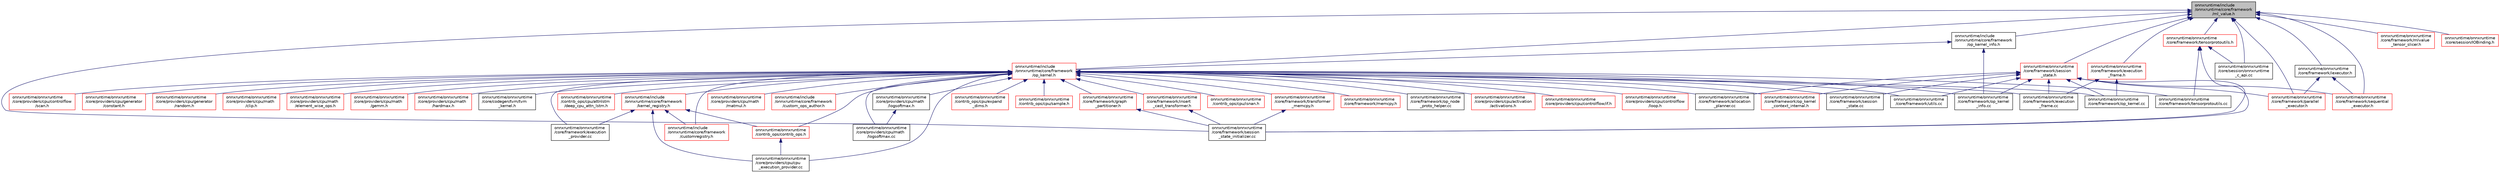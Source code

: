 digraph "onnxruntime/include/onnxruntime/core/framework/ml_value.h"
{
  edge [fontname="Helvetica",fontsize="10",labelfontname="Helvetica",labelfontsize="10"];
  node [fontname="Helvetica",fontsize="10",shape=record];
  Node39 [label="onnxruntime/include\l/onnxruntime/core/framework\l/ml_value.h",height=0.2,width=0.4,color="black", fillcolor="grey75", style="filled", fontcolor="black"];
  Node39 -> Node40 [dir="back",color="midnightblue",fontsize="10",style="solid",fontname="Helvetica"];
  Node40 [label="onnxruntime/include\l/onnxruntime/core/framework\l/op_kernel.h",height=0.2,width=0.4,color="red", fillcolor="white", style="filled",URL="$op__kernel_8h.html"];
  Node40 -> Node41 [dir="back",color="midnightblue",fontsize="10",style="solid",fontname="Helvetica"];
  Node41 [label="onnxruntime/include\l/onnxruntime/core/framework\l/custom_ops_author.h",height=0.2,width=0.4,color="red", fillcolor="white", style="filled",URL="$custom__ops__author_8h.html"];
  Node40 -> Node45 [dir="back",color="midnightblue",fontsize="10",style="solid",fontname="Helvetica"];
  Node45 [label="onnxruntime/include\l/onnxruntime/core/framework\l/customregistry.h",height=0.2,width=0.4,color="red", fillcolor="white", style="filled",URL="$customregistry_8h.html"];
  Node40 -> Node48 [dir="back",color="midnightblue",fontsize="10",style="solid",fontname="Helvetica"];
  Node48 [label="onnxruntime/include\l/onnxruntime/core/framework\l/kernel_registry.h",height=0.2,width=0.4,color="red", fillcolor="white", style="filled",URL="$kernel__registry_8h.html"];
  Node48 -> Node45 [dir="back",color="midnightblue",fontsize="10",style="solid",fontname="Helvetica"];
  Node48 -> Node49 [dir="back",color="midnightblue",fontsize="10",style="solid",fontname="Helvetica"];
  Node49 [label="onnxruntime/onnxruntime\l/contrib_ops/contrib_ops.h",height=0.2,width=0.4,color="red", fillcolor="white", style="filled",URL="$contrib__ops_8h.html"];
  Node49 -> Node52 [dir="back",color="midnightblue",fontsize="10",style="solid",fontname="Helvetica"];
  Node52 [label="onnxruntime/onnxruntime\l/core/providers/cpu/cpu\l_execution_provider.cc",height=0.2,width=0.4,color="black", fillcolor="white", style="filled",URL="$cpu__execution__provider_8cc.html"];
  Node48 -> Node53 [dir="back",color="midnightblue",fontsize="10",style="solid",fontname="Helvetica"];
  Node53 [label="onnxruntime/onnxruntime\l/core/framework/execution\l_provider.cc",height=0.2,width=0.4,color="black", fillcolor="white", style="filled",URL="$execution__provider_8cc.html"];
  Node48 -> Node52 [dir="back",color="midnightblue",fontsize="10",style="solid",fontname="Helvetica"];
  Node40 -> Node49 [dir="back",color="midnightblue",fontsize="10",style="solid",fontname="Helvetica"];
  Node40 -> Node58 [dir="back",color="midnightblue",fontsize="10",style="solid",fontname="Helvetica"];
  Node58 [label="onnxruntime/onnxruntime\l/contrib_ops/cpu/attnlstm\l/deep_cpu_attn_lstm.h",height=0.2,width=0.4,color="red", fillcolor="white", style="filled",URL="$deep__cpu__attn__lstm_8h.html"];
  Node40 -> Node60 [dir="back",color="midnightblue",fontsize="10",style="solid",fontname="Helvetica"];
  Node60 [label="onnxruntime/onnxruntime\l/contrib_ops/cpu/expand\l_dims.h",height=0.2,width=0.4,color="red", fillcolor="white", style="filled",URL="$expand__dims_8h.html"];
  Node40 -> Node62 [dir="back",color="midnightblue",fontsize="10",style="solid",fontname="Helvetica"];
  Node62 [label="onnxruntime/onnxruntime\l/contrib_ops/cpu/sample.h",height=0.2,width=0.4,color="red", fillcolor="white", style="filled",URL="$sample_8h.html"];
  Node40 -> Node64 [dir="back",color="midnightblue",fontsize="10",style="solid",fontname="Helvetica"];
  Node64 [label="onnxruntime/onnxruntime\l/contrib_ops/cpu/isnan.h",height=0.2,width=0.4,color="red", fillcolor="white", style="filled",URL="$isnan_8h.html"];
  Node40 -> Node66 [dir="back",color="midnightblue",fontsize="10",style="solid",fontname="Helvetica"];
  Node66 [label="onnxruntime/onnxruntime\l/core/codegen/tvm/tvm\l_kernel.h",height=0.2,width=0.4,color="black", fillcolor="white", style="filled",URL="$tvm__kernel_8h.html"];
  Node40 -> Node67 [dir="back",color="midnightblue",fontsize="10",style="solid",fontname="Helvetica"];
  Node67 [label="onnxruntime/onnxruntime\l/core/framework/allocation\l_planner.cc",height=0.2,width=0.4,color="black", fillcolor="white", style="filled",URL="$allocation__planner_8cc.html"];
  Node40 -> Node68 [dir="back",color="midnightblue",fontsize="10",style="solid",fontname="Helvetica"];
  Node68 [label="onnxruntime/onnxruntime\l/core/framework/execution\l_frame.cc",height=0.2,width=0.4,color="black", fillcolor="white", style="filled",URL="$execution__frame_8cc.html"];
  Node40 -> Node53 [dir="back",color="midnightblue",fontsize="10",style="solid",fontname="Helvetica"];
  Node40 -> Node69 [dir="back",color="midnightblue",fontsize="10",style="solid",fontname="Helvetica"];
  Node69 [label="onnxruntime/onnxruntime\l/core/framework/graph\l_partitioner.h",height=0.2,width=0.4,color="red", fillcolor="white", style="filled",URL="$graph__partitioner_8h.html"];
  Node69 -> Node70 [dir="back",color="midnightblue",fontsize="10",style="solid",fontname="Helvetica"];
  Node70 [label="onnxruntime/onnxruntime\l/core/framework/session\l_state_initializer.cc",height=0.2,width=0.4,color="black", fillcolor="white", style="filled",URL="$session__state__initializer_8cc.html"];
  Node40 -> Node71 [dir="back",color="midnightblue",fontsize="10",style="solid",fontname="Helvetica"];
  Node71 [label="onnxruntime/onnxruntime\l/core/framework/insert\l_cast_transformer.h",height=0.2,width=0.4,color="red", fillcolor="white", style="filled",URL="$insert__cast__transformer_8h.html"];
  Node71 -> Node70 [dir="back",color="midnightblue",fontsize="10",style="solid",fontname="Helvetica"];
  Node40 -> Node73 [dir="back",color="midnightblue",fontsize="10",style="solid",fontname="Helvetica"];
  Node73 [label="onnxruntime/onnxruntime\l/core/framework/memcpy.h",height=0.2,width=0.4,color="red", fillcolor="white", style="filled",URL="$memcpy_8h.html"];
  Node40 -> Node75 [dir="back",color="midnightblue",fontsize="10",style="solid",fontname="Helvetica"];
  Node75 [label="onnxruntime/onnxruntime\l/core/framework/op_kernel.cc",height=0.2,width=0.4,color="black", fillcolor="white", style="filled",URL="$op__kernel_8cc.html"];
  Node40 -> Node76 [dir="back",color="midnightblue",fontsize="10",style="solid",fontname="Helvetica"];
  Node76 [label="onnxruntime/onnxruntime\l/core/framework/op_kernel\l_context_internal.h",height=0.2,width=0.4,color="red", fillcolor="white", style="filled",URL="$op__kernel__context__internal_8h.html"];
  Node40 -> Node82 [dir="back",color="midnightblue",fontsize="10",style="solid",fontname="Helvetica"];
  Node82 [label="onnxruntime/onnxruntime\l/core/framework/op_kernel\l_info.cc",height=0.2,width=0.4,color="black", fillcolor="white", style="filled",URL="$op__kernel__info_8cc.html"];
  Node40 -> Node83 [dir="back",color="midnightblue",fontsize="10",style="solid",fontname="Helvetica"];
  Node83 [label="onnxruntime/onnxruntime\l/core/framework/op_node\l_proto_helper.cc",height=0.2,width=0.4,color="black", fillcolor="white", style="filled",URL="$op__node__proto__helper_8cc.html"];
  Node40 -> Node84 [dir="back",color="midnightblue",fontsize="10",style="solid",fontname="Helvetica"];
  Node84 [label="onnxruntime/onnxruntime\l/core/framework/session\l_state.cc",height=0.2,width=0.4,color="black", fillcolor="white", style="filled",URL="$session__state_8cc.html"];
  Node40 -> Node85 [dir="back",color="midnightblue",fontsize="10",style="solid",fontname="Helvetica"];
  Node85 [label="onnxruntime/onnxruntime\l/core/framework/tensorprotoutils.cc",height=0.2,width=0.4,color="black", fillcolor="white", style="filled",URL="$tensorprotoutils_8cc.html"];
  Node40 -> Node86 [dir="back",color="midnightblue",fontsize="10",style="solid",fontname="Helvetica"];
  Node86 [label="onnxruntime/onnxruntime\l/core/framework/transformer\l_memcpy.h",height=0.2,width=0.4,color="red", fillcolor="white", style="filled",URL="$transformer__memcpy_8h.html"];
  Node86 -> Node70 [dir="back",color="midnightblue",fontsize="10",style="solid",fontname="Helvetica"];
  Node40 -> Node88 [dir="back",color="midnightblue",fontsize="10",style="solid",fontname="Helvetica"];
  Node88 [label="onnxruntime/onnxruntime\l/core/framework/utils.cc",height=0.2,width=0.4,color="black", fillcolor="white", style="filled",URL="$utils_8cc.html"];
  Node40 -> Node89 [dir="back",color="midnightblue",fontsize="10",style="solid",fontname="Helvetica"];
  Node89 [label="onnxruntime/onnxruntime\l/core/providers/cpu/activation\l/activations.h",height=0.2,width=0.4,color="red", fillcolor="white", style="filled",URL="$cpu_2activation_2activations_8h.html"];
  Node40 -> Node91 [dir="back",color="midnightblue",fontsize="10",style="solid",fontname="Helvetica"];
  Node91 [label="onnxruntime/onnxruntime\l/core/providers/cpu/controlflow/if.h",height=0.2,width=0.4,color="red", fillcolor="white", style="filled",URL="$if_8h.html"];
  Node40 -> Node92 [dir="back",color="midnightblue",fontsize="10",style="solid",fontname="Helvetica"];
  Node92 [label="onnxruntime/onnxruntime\l/core/providers/cpu/controlflow\l/loop.h",height=0.2,width=0.4,color="red", fillcolor="white", style="filled",URL="$loop_8h.html"];
  Node40 -> Node93 [dir="back",color="midnightblue",fontsize="10",style="solid",fontname="Helvetica"];
  Node93 [label="onnxruntime/onnxruntime\l/core/providers/cpu/controlflow\l/scan.h",height=0.2,width=0.4,color="red", fillcolor="white", style="filled",URL="$scan_8h.html"];
  Node40 -> Node52 [dir="back",color="midnightblue",fontsize="10",style="solid",fontname="Helvetica"];
  Node40 -> Node94 [dir="back",color="midnightblue",fontsize="10",style="solid",fontname="Helvetica"];
  Node94 [label="onnxruntime/onnxruntime\l/core/providers/cpu/generator\l/constant.h",height=0.2,width=0.4,color="red", fillcolor="white", style="filled",URL="$constant_8h.html"];
  Node40 -> Node96 [dir="back",color="midnightblue",fontsize="10",style="solid",fontname="Helvetica"];
  Node96 [label="onnxruntime/onnxruntime\l/core/providers/cpu/generator\l/random.h",height=0.2,width=0.4,color="red", fillcolor="white", style="filled",URL="$random_8h.html"];
  Node40 -> Node98 [dir="back",color="midnightblue",fontsize="10",style="solid",fontname="Helvetica"];
  Node98 [label="onnxruntime/onnxruntime\l/core/providers/cpu/math\l/clip.h",height=0.2,width=0.4,color="red", fillcolor="white", style="filled",URL="$clip_8h.html"];
  Node40 -> Node100 [dir="back",color="midnightblue",fontsize="10",style="solid",fontname="Helvetica"];
  Node100 [label="onnxruntime/onnxruntime\l/core/providers/cpu/math\l/element_wise_ops.h",height=0.2,width=0.4,color="red", fillcolor="white", style="filled",URL="$element__wise__ops_8h.html"];
  Node40 -> Node102 [dir="back",color="midnightblue",fontsize="10",style="solid",fontname="Helvetica"];
  Node102 [label="onnxruntime/onnxruntime\l/core/providers/cpu/math\l/gemm.h",height=0.2,width=0.4,color="red", fillcolor="white", style="filled",URL="$cpu_2math_2gemm_8h.html"];
  Node40 -> Node104 [dir="back",color="midnightblue",fontsize="10",style="solid",fontname="Helvetica"];
  Node104 [label="onnxruntime/onnxruntime\l/core/providers/cpu/math\l/hardmax.h",height=0.2,width=0.4,color="red", fillcolor="white", style="filled",URL="$hardmax_8h.html"];
  Node40 -> Node106 [dir="back",color="midnightblue",fontsize="10",style="solid",fontname="Helvetica"];
  Node106 [label="onnxruntime/onnxruntime\l/core/providers/cpu/math\l/logsoftmax.cc",height=0.2,width=0.4,color="black", fillcolor="white", style="filled",URL="$logsoftmax_8cc.html"];
  Node40 -> Node107 [dir="back",color="midnightblue",fontsize="10",style="solid",fontname="Helvetica"];
  Node107 [label="onnxruntime/onnxruntime\l/core/providers/cpu/math\l/logsoftmax.h",height=0.2,width=0.4,color="black", fillcolor="white", style="filled",URL="$logsoftmax_8h.html"];
  Node107 -> Node106 [dir="back",color="midnightblue",fontsize="10",style="solid",fontname="Helvetica"];
  Node40 -> Node108 [dir="back",color="midnightblue",fontsize="10",style="solid",fontname="Helvetica"];
  Node108 [label="onnxruntime/onnxruntime\l/core/providers/cpu/math\l/matmul.h",height=0.2,width=0.4,color="red", fillcolor="white", style="filled",URL="$cpu_2math_2matmul_8h.html"];
  Node39 -> Node304 [dir="back",color="midnightblue",fontsize="10",style="solid",fontname="Helvetica"];
  Node304 [label="onnxruntime/include\l/onnxruntime/core/framework\l/op_kernel_info.h",height=0.2,width=0.4,color="black", fillcolor="white", style="filled",URL="$op__kernel__info_8h.html"];
  Node304 -> Node40 [dir="back",color="midnightblue",fontsize="10",style="solid",fontname="Helvetica"];
  Node304 -> Node82 [dir="back",color="midnightblue",fontsize="10",style="solid",fontname="Helvetica"];
  Node39 -> Node305 [dir="back",color="midnightblue",fontsize="10",style="solid",fontname="Helvetica"];
  Node305 [label="onnxruntime/onnxruntime\l/core/framework/execution\l_frame.h",height=0.2,width=0.4,color="red", fillcolor="white", style="filled",URL="$execution__frame_8h.html"];
  Node305 -> Node68 [dir="back",color="midnightblue",fontsize="10",style="solid",fontname="Helvetica"];
  Node305 -> Node75 [dir="back",color="midnightblue",fontsize="10",style="solid",fontname="Helvetica"];
  Node39 -> Node306 [dir="back",color="midnightblue",fontsize="10",style="solid",fontname="Helvetica"];
  Node306 [label="onnxruntime/onnxruntime\l/core/framework/iexecutor.h",height=0.2,width=0.4,color="black", fillcolor="white", style="filled",URL="$iexecutor_8h.html"];
  Node306 -> Node307 [dir="back",color="midnightblue",fontsize="10",style="solid",fontname="Helvetica"];
  Node307 [label="onnxruntime/onnxruntime\l/core/framework/parallel\l_executor.h",height=0.2,width=0.4,color="red", fillcolor="white", style="filled",URL="$parallel__executor_8h.html"];
  Node306 -> Node308 [dir="back",color="midnightblue",fontsize="10",style="solid",fontname="Helvetica"];
  Node308 [label="onnxruntime/onnxruntime\l/core/framework/sequential\l_executor.h",height=0.2,width=0.4,color="red", fillcolor="white", style="filled",URL="$sequential__executor_8h.html"];
  Node39 -> Node309 [dir="back",color="midnightblue",fontsize="10",style="solid",fontname="Helvetica"];
  Node309 [label="onnxruntime/onnxruntime\l/core/framework/mlvalue\l_tensor_slicer.h",height=0.2,width=0.4,color="red", fillcolor="white", style="filled",URL="$mlvalue__tensor__slicer_8h.html"];
  Node39 -> Node307 [dir="back",color="midnightblue",fontsize="10",style="solid",fontname="Helvetica"];
  Node39 -> Node308 [dir="back",color="midnightblue",fontsize="10",style="solid",fontname="Helvetica"];
  Node39 -> Node311 [dir="back",color="midnightblue",fontsize="10",style="solid",fontname="Helvetica"];
  Node311 [label="onnxruntime/onnxruntime\l/core/framework/session\l_state.h",height=0.2,width=0.4,color="red", fillcolor="white", style="filled",URL="$session__state_8h.html"];
  Node311 -> Node67 [dir="back",color="midnightblue",fontsize="10",style="solid",fontname="Helvetica"];
  Node311 -> Node68 [dir="back",color="midnightblue",fontsize="10",style="solid",fontname="Helvetica"];
  Node311 -> Node75 [dir="back",color="midnightblue",fontsize="10",style="solid",fontname="Helvetica"];
  Node311 -> Node76 [dir="back",color="midnightblue",fontsize="10",style="solid",fontname="Helvetica"];
  Node311 -> Node82 [dir="back",color="midnightblue",fontsize="10",style="solid",fontname="Helvetica"];
  Node311 -> Node307 [dir="back",color="midnightblue",fontsize="10",style="solid",fontname="Helvetica"];
  Node311 -> Node308 [dir="back",color="midnightblue",fontsize="10",style="solid",fontname="Helvetica"];
  Node311 -> Node84 [dir="back",color="midnightblue",fontsize="10",style="solid",fontname="Helvetica"];
  Node311 -> Node70 [dir="back",color="midnightblue",fontsize="10",style="solid",fontname="Helvetica"];
  Node311 -> Node88 [dir="back",color="midnightblue",fontsize="10",style="solid",fontname="Helvetica"];
  Node39 -> Node70 [dir="back",color="midnightblue",fontsize="10",style="solid",fontname="Helvetica"];
  Node39 -> Node312 [dir="back",color="midnightblue",fontsize="10",style="solid",fontname="Helvetica"];
  Node312 [label="onnxruntime/onnxruntime\l/core/framework/tensorprotoutils.h",height=0.2,width=0.4,color="red", fillcolor="white", style="filled",URL="$tensorprotoutils_8h.html"];
  Node312 -> Node70 [dir="back",color="midnightblue",fontsize="10",style="solid",fontname="Helvetica"];
  Node312 -> Node85 [dir="back",color="midnightblue",fontsize="10",style="solid",fontname="Helvetica"];
  Node312 -> Node313 [dir="back",color="midnightblue",fontsize="10",style="solid",fontname="Helvetica"];
  Node313 [label="onnxruntime/onnxruntime\l/core/session/onnxruntime\l_c_api.cc",height=0.2,width=0.4,color="black", fillcolor="white", style="filled",URL="$onnxruntime__c__api_8cc.html"];
  Node39 -> Node314 [dir="back",color="midnightblue",fontsize="10",style="solid",fontname="Helvetica"];
  Node314 [label="onnxruntime/onnxruntime\l/core/session/IOBinding.h",height=0.2,width=0.4,color="red", fillcolor="white", style="filled",URL="$IOBinding_8h.html"];
  Node39 -> Node313 [dir="back",color="midnightblue",fontsize="10",style="solid",fontname="Helvetica"];
}
